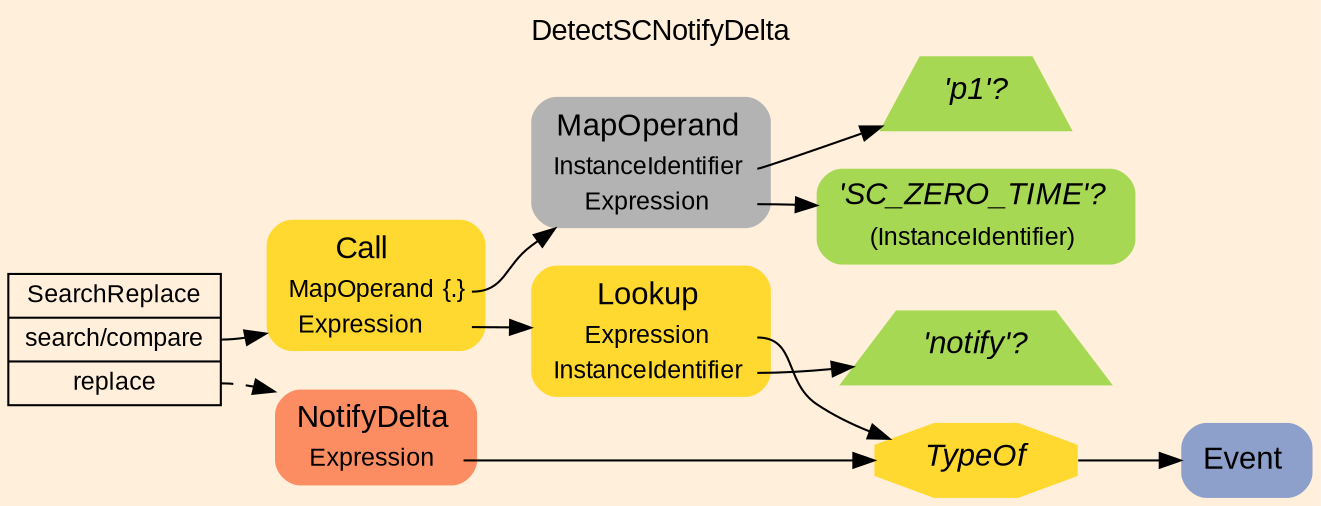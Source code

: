 digraph "DetectSCNotifyDelta" {
label = "DetectSCNotifyDelta"
labelloc = t
graph [
    rankdir = "LR"
    ranksep = 0.3
    bgcolor = antiquewhite1
    color = black
    fontcolor = black
    fontname = "Arial"
];
node [
    fontname = "Arial"
];
edge [
    fontname = "Arial"
];

// -------------------- transformation figure --------------------
// -------- block CR#B-4-9 ----------
"CR#B-4-9" [
    shape = "record"
    fillcolor = antiquewhite1
    fontsize = "12"
    fontcolor = black
    label = "<fixed> SearchReplace | <port0> search/compare | <port1> replace"
    style = "filled"
    color = black
];

// -------- block #B-2-174 ----------
"#B-2-174" [
    shape = "plaintext"
    fillcolor = "/set28/6"
    fontsize = "12"
    fontcolor = black
    label = <<TABLE BORDER="0" CELLBORDER="0" CELLSPACING="0">
     <TR><TD><FONT POINT-SIZE="15" COLOR="black">Call</FONT></TD><TD></TD></TR>
     <TR><TD><FONT POINT-SIZE="12" COLOR="black">MapOperand</FONT></TD><TD PORT="port0"><FONT POINT-SIZE="12" COLOR="black">{.}</FONT></TD></TR>
     <TR><TD><FONT POINT-SIZE="12" COLOR="black">Expression</FONT></TD><TD PORT="port1"></TD></TR>
    </TABLE>>
    style = "rounded,filled"
];

// -------- block #B-2-178 ----------
"#B-2-178" [
    shape = "plaintext"
    fillcolor = "/set28/8"
    fontsize = "12"
    fontcolor = black
    label = <<TABLE BORDER="0" CELLBORDER="0" CELLSPACING="0">
     <TR><TD><FONT POINT-SIZE="15" COLOR="black">MapOperand</FONT></TD><TD></TD></TR>
     <TR><TD><FONT POINT-SIZE="12" COLOR="black">InstanceIdentifier</FONT></TD><TD PORT="port0"></TD></TR>
     <TR><TD><FONT POINT-SIZE="12" COLOR="black">Expression</FONT></TD><TD PORT="port1"></TD></TR>
    </TABLE>>
    style = "rounded,filled"
];

// -------- block #B-2-180 ----------
"#B-2-180" [
    shape = "trapezium"
    fillcolor = "/set28/5"
    fontsize = "12"
    fontcolor = black
    label = <<FONT POINT-SIZE="15" COLOR="black"><I>'p1'?</I></FONT>>
    style = "filled"
    penwidth = 0.0
];

// -------- block #B-2-179 ----------
"#B-2-179" [
    shape = "plaintext"
    fillcolor = "/set28/5"
    fontsize = "12"
    fontcolor = black
    label = <<TABLE BORDER="0" CELLBORDER="0" CELLSPACING="0">
     <TR><TD><FONT POINT-SIZE="15" COLOR="black"><I>'SC_ZERO_TIME'?</I></FONT></TD><TD></TD></TR>
     <TR><TD><FONT POINT-SIZE="12" COLOR="black">(InstanceIdentifier)</FONT></TD><TD PORT="port0"></TD></TR>
    </TABLE>>
    style = "rounded,filled"
];

// -------- block #B-2-175 ----------
"#B-2-175" [
    shape = "plaintext"
    fillcolor = "/set28/6"
    fontsize = "12"
    fontcolor = black
    label = <<TABLE BORDER="0" CELLBORDER="0" CELLSPACING="0">
     <TR><TD><FONT POINT-SIZE="15" COLOR="black">Lookup</FONT></TD><TD></TD></TR>
     <TR><TD><FONT POINT-SIZE="12" COLOR="black">Expression</FONT></TD><TD PORT="port0"></TD></TR>
     <TR><TD><FONT POINT-SIZE="12" COLOR="black">InstanceIdentifier</FONT></TD><TD PORT="port1"></TD></TR>
    </TABLE>>
    style = "rounded,filled"
];

// -------- block #B-2-182 ----------
"#B-2-182" [
    shape = "octagon"
    fillcolor = "/set28/6"
    fontsize = "12"
    fontcolor = black
    label = <<FONT POINT-SIZE="15" COLOR="black"><I>TypeOf</I></FONT>>
    style = "filled"
    penwidth = 0.0
];

// -------- block #B-2-176 ----------
"#B-2-176" [
    shape = "plaintext"
    fillcolor = "/set28/3"
    fontsize = "12"
    fontcolor = black
    label = <<TABLE BORDER="0" CELLBORDER="0" CELLSPACING="0">
     <TR><TD><FONT POINT-SIZE="15" COLOR="black">Event</FONT></TD><TD></TD></TR>
    </TABLE>>
    style = "rounded,filled"
];

// -------- block #B-2-181 ----------
"#B-2-181" [
    shape = "trapezium"
    fillcolor = "/set28/5"
    fontsize = "12"
    fontcolor = black
    label = <<FONT POINT-SIZE="15" COLOR="black"><I>'notify'?</I></FONT>>
    style = "filled"
    penwidth = 0.0
];

// -------- block #B-2-177 ----------
"#B-2-177" [
    shape = "plaintext"
    fillcolor = "/set28/2"
    fontsize = "12"
    fontcolor = black
    label = <<TABLE BORDER="0" CELLBORDER="0" CELLSPACING="0">
     <TR><TD><FONT POINT-SIZE="15" COLOR="black">NotifyDelta</FONT></TD><TD></TD></TR>
     <TR><TD><FONT POINT-SIZE="12" COLOR="black">Expression</FONT></TD><TD PORT="port0"></TD></TR>
    </TABLE>>
    style = "rounded,filled"
];

"CR#B-4-9":port0 -> "#B-2-174" [
    color = black
    fontcolor = black
];

"CR#B-4-9":port1 -> "#B-2-177" [
    style="dashed"
    color = black
    fontcolor = black
];

"#B-2-174":port0 -> "#B-2-178" [
    color = black
    fontcolor = black
];

"#B-2-174":port1 -> "#B-2-175" [
    color = black
    fontcolor = black
];

"#B-2-178":port0 -> "#B-2-180" [
    color = black
    fontcolor = black
];

"#B-2-178":port1 -> "#B-2-179" [
    color = black
    fontcolor = black
];

"#B-2-175":port0 -> "#B-2-182" [
    color = black
    fontcolor = black
];

"#B-2-175":port1 -> "#B-2-181" [
    color = black
    fontcolor = black
];

"#B-2-182" -> "#B-2-176" [
    color = black
    fontcolor = black
];

"#B-2-177":port0 -> "#B-2-182" [
    color = black
    fontcolor = black
];


}
